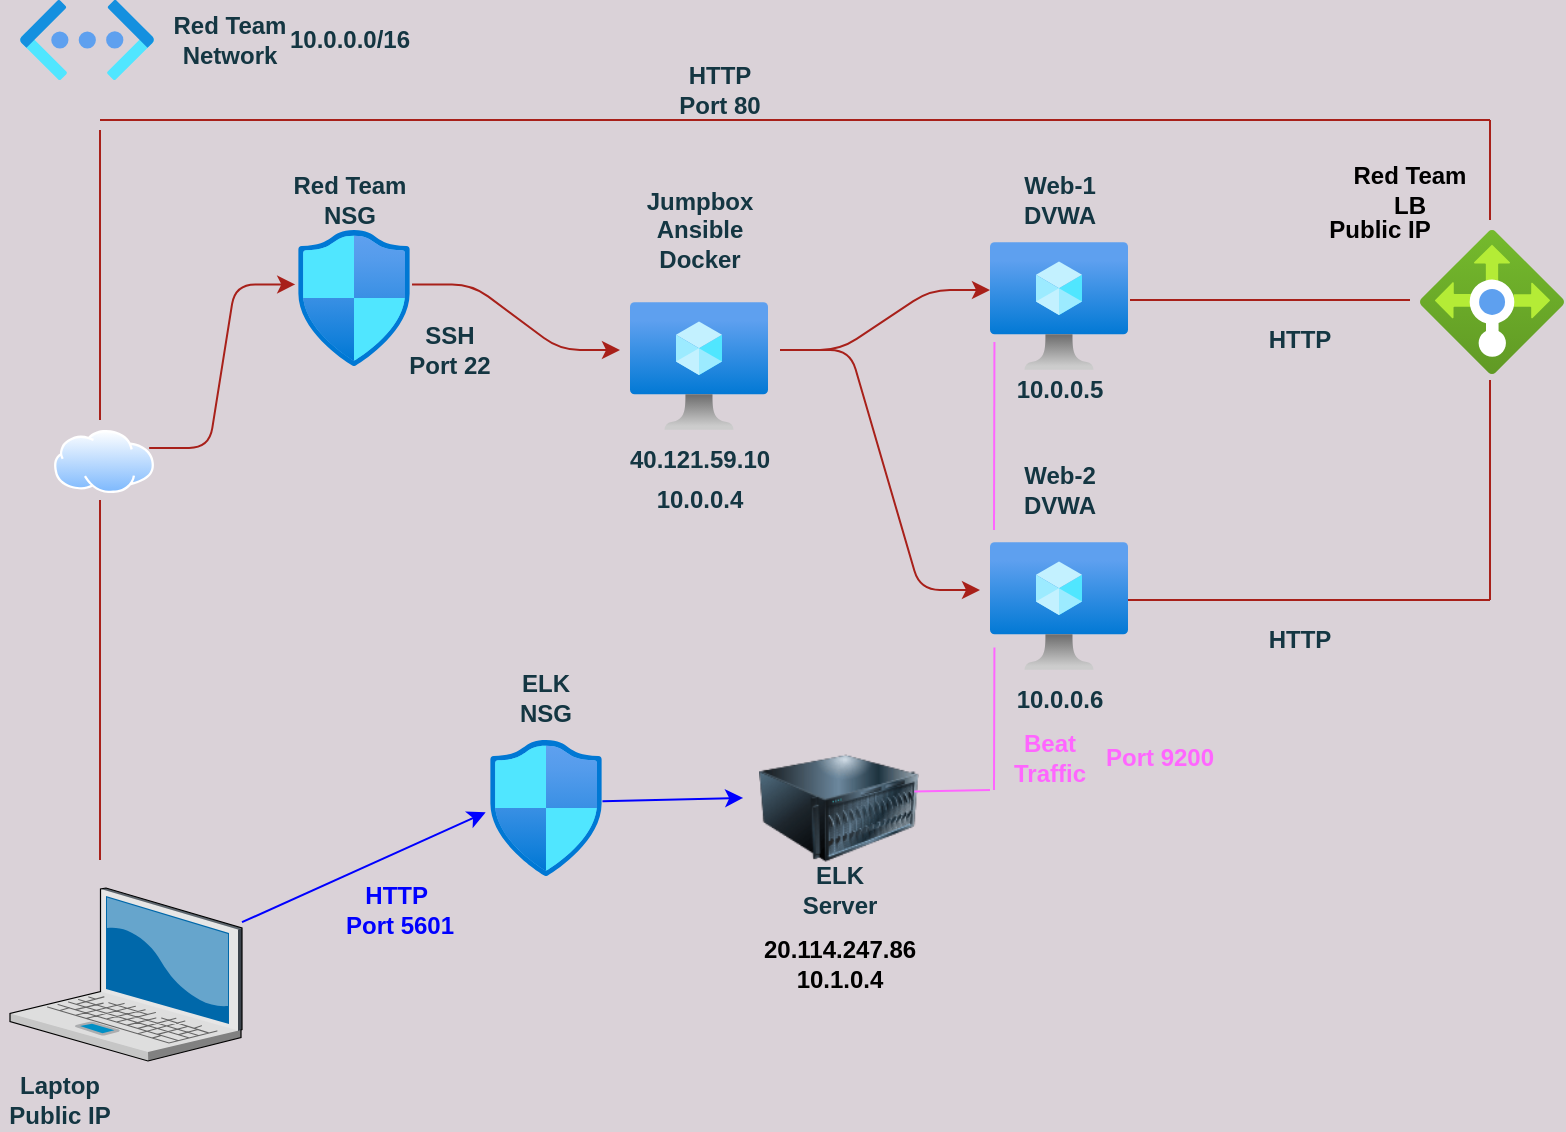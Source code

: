 <mxfile version="17.1.3" type="github"><diagram id="7JgEU1GL1kRXRiRiopfY" name="Page-1"><mxGraphModel dx="1038" dy="571" grid="1" gridSize="5" guides="1" tooltips="1" connect="1" arrows="1" fold="1" page="1" pageScale="1" pageWidth="850" pageHeight="1100" background="#DAD2D8" math="0" shadow="0"><root><mxCell id="0"/><mxCell id="1" parent="0"/><mxCell id="CyG0Yu4v873ZvDSULwRe-1" value="" style="aspect=fixed;html=1;points=[];align=center;image;fontSize=12;image=img/lib/azure2/networking/Load_Balancers.svg;rounded=0;sketch=0;fontColor=#143642;strokeColor=#0F8B8D;fillColor=#FAE5C7;" vertex="1" parent="1"><mxGeometry x="730" y="135" width="72" height="72" as="geometry"/></mxCell><mxCell id="CyG0Yu4v873ZvDSULwRe-2" value="" style="aspect=fixed;html=1;points=[];align=center;image;fontSize=12;image=img/lib/azure2/networking/Virtual_Networks_Classic.svg;rounded=0;sketch=0;fontColor=#143642;strokeColor=#0F8B8D;fillColor=#FAE5C7;" vertex="1" parent="1"><mxGeometry x="30" y="20" width="67" height="40" as="geometry"/></mxCell><mxCell id="CyG0Yu4v873ZvDSULwRe-3" value="&lt;b&gt;Red Team&lt;br&gt;Network&lt;br&gt;&lt;/b&gt;" style="text;html=1;strokeColor=none;fillColor=none;align=center;verticalAlign=middle;whiteSpace=wrap;rounded=0;sketch=0;fontColor=#143642;" vertex="1" parent="1"><mxGeometry x="105" y="25" width="60" height="30" as="geometry"/></mxCell><mxCell id="CyG0Yu4v873ZvDSULwRe-4" value="&lt;b&gt;10.0.0.0/16&lt;/b&gt;" style="text;html=1;strokeColor=none;fillColor=none;align=center;verticalAlign=middle;whiteSpace=wrap;rounded=0;sketch=0;fontColor=#143642;" vertex="1" parent="1"><mxGeometry x="165" y="25" width="60" height="30" as="geometry"/></mxCell><mxCell id="CyG0Yu4v873ZvDSULwRe-5" value="" style="verticalLabelPosition=bottom;sketch=0;aspect=fixed;html=1;verticalAlign=top;strokeColor=none;align=center;outlineConnect=0;shape=mxgraph.citrix.laptop_2;rounded=0;fontColor=#143642;fillColor=#FAE5C7;" vertex="1" parent="1"><mxGeometry x="25" y="464" width="116" height="86.5" as="geometry"/></mxCell><mxCell id="CyG0Yu4v873ZvDSULwRe-6" value="&lt;b&gt;Laptop&lt;br&gt;Public IP&lt;br&gt;&lt;/b&gt;" style="text;html=1;strokeColor=none;fillColor=none;align=center;verticalAlign=middle;whiteSpace=wrap;rounded=0;sketch=0;fontColor=#143642;" vertex="1" parent="1"><mxGeometry x="20" y="555" width="60" height="30" as="geometry"/></mxCell><mxCell id="CyG0Yu4v873ZvDSULwRe-7" value="" style="aspect=fixed;perimeter=ellipsePerimeter;html=1;align=center;shadow=0;dashed=0;spacingTop=3;image;image=img/lib/active_directory/internet_cloud.svg;rounded=0;sketch=0;fontColor=#143642;strokeColor=#0F8B8D;fillColor=#FAE5C7;" vertex="1" parent="1"><mxGeometry x="47" y="235" width="50" height="31.5" as="geometry"/></mxCell><mxCell id="CyG0Yu4v873ZvDSULwRe-8" value="" style="endArrow=none;html=1;rounded=1;sketch=0;fontColor=#143642;strokeColor=#A8201A;fillColor=#FAE5C7;curved=0;" edge="1" parent="1"><mxGeometry width="50" height="50" relative="1" as="geometry"><mxPoint x="70" y="450" as="sourcePoint"/><mxPoint x="70" y="270" as="targetPoint"/></mxGeometry></mxCell><mxCell id="CyG0Yu4v873ZvDSULwRe-9" value="" style="endArrow=none;html=1;rounded=1;sketch=0;fontColor=#143642;strokeColor=#A8201A;fillColor=#FAE5C7;curved=0;" edge="1" parent="1"><mxGeometry width="50" height="50" relative="1" as="geometry"><mxPoint x="70" y="230" as="sourcePoint"/><mxPoint x="70" y="85" as="targetPoint"/></mxGeometry></mxCell><mxCell id="CyG0Yu4v873ZvDSULwRe-10" value="" style="endArrow=none;html=1;rounded=1;sketch=0;fontColor=#143642;strokeColor=#A8201A;fillColor=#FAE5C7;curved=0;" edge="1" parent="1"><mxGeometry width="50" height="50" relative="1" as="geometry"><mxPoint x="70" y="80" as="sourcePoint"/><mxPoint x="765" y="80" as="targetPoint"/></mxGeometry></mxCell><mxCell id="CyG0Yu4v873ZvDSULwRe-11" value="" style="endArrow=none;html=1;rounded=1;sketch=0;fontColor=#143642;strokeColor=#A8201A;fillColor=#FAE5C7;curved=0;" edge="1" parent="1"><mxGeometry width="50" height="50" relative="1" as="geometry"><mxPoint x="765" y="130" as="sourcePoint"/><mxPoint x="765" y="80" as="targetPoint"/></mxGeometry></mxCell><mxCell id="CyG0Yu4v873ZvDSULwRe-12" value="&lt;b&gt;HTTP Port 80&lt;/b&gt;" style="text;html=1;strokeColor=none;fillColor=none;align=center;verticalAlign=middle;whiteSpace=wrap;rounded=0;sketch=0;fontColor=#143642;" vertex="1" parent="1"><mxGeometry x="350" y="50" width="60" height="30" as="geometry"/></mxCell><mxCell id="CyG0Yu4v873ZvDSULwRe-13" value="" style="endArrow=none;html=1;rounded=1;sketch=0;fontColor=#143642;strokeColor=#A8201A;fillColor=#FAE5C7;curved=0;" edge="1" parent="1"><mxGeometry width="50" height="50" relative="1" as="geometry"><mxPoint x="765" y="320" as="sourcePoint"/><mxPoint x="765" y="210" as="targetPoint"/></mxGeometry></mxCell><mxCell id="CyG0Yu4v873ZvDSULwRe-14" value="" style="endArrow=none;html=1;rounded=1;sketch=0;fontColor=#143642;strokeColor=#A8201A;fillColor=#FAE5C7;curved=0;" edge="1" parent="1"><mxGeometry width="50" height="50" relative="1" as="geometry"><mxPoint x="580" y="320" as="sourcePoint"/><mxPoint x="765" y="320" as="targetPoint"/></mxGeometry></mxCell><mxCell id="CyG0Yu4v873ZvDSULwRe-15" value="" style="endArrow=none;html=1;rounded=1;sketch=0;fontColor=#143642;strokeColor=#A8201A;fillColor=#FAE5C7;curved=0;" edge="1" parent="1"><mxGeometry width="50" height="50" relative="1" as="geometry"><mxPoint x="585" y="170" as="sourcePoint"/><mxPoint x="725" y="170" as="targetPoint"/></mxGeometry></mxCell><mxCell id="CyG0Yu4v873ZvDSULwRe-16" value="&lt;b&gt;HTTP&lt;/b&gt;" style="text;html=1;strokeColor=none;fillColor=none;align=center;verticalAlign=middle;whiteSpace=wrap;rounded=0;sketch=0;fontColor=#143642;" vertex="1" parent="1"><mxGeometry x="640" y="175" width="60" height="30" as="geometry"/></mxCell><mxCell id="CyG0Yu4v873ZvDSULwRe-17" value="&lt;b&gt;HTTP&lt;/b&gt;" style="text;html=1;strokeColor=none;fillColor=none;align=center;verticalAlign=middle;whiteSpace=wrap;rounded=0;sketch=0;fontColor=#143642;" vertex="1" parent="1"><mxGeometry x="640" y="325" width="60" height="30" as="geometry"/></mxCell><mxCell id="CyG0Yu4v873ZvDSULwRe-18" value="" style="aspect=fixed;html=1;points=[];align=center;image;fontSize=12;image=img/lib/azure2/compute/Virtual_Machine.svg;rounded=0;sketch=0;fontColor=#143642;strokeColor=#0F8B8D;fillColor=#FAE5C7;" vertex="1" parent="1"><mxGeometry x="515" y="141" width="69" height="64" as="geometry"/></mxCell><mxCell id="CyG0Yu4v873ZvDSULwRe-19" value="" style="aspect=fixed;html=1;points=[];align=center;image;fontSize=12;image=img/lib/azure2/compute/Virtual_Machine.svg;rounded=0;sketch=0;fontColor=#143642;strokeColor=#0F8B8D;fillColor=#FAE5C7;" vertex="1" parent="1"><mxGeometry x="515" y="291" width="69" height="64" as="geometry"/></mxCell><mxCell id="CyG0Yu4v873ZvDSULwRe-20" value="&lt;b&gt;Web-1&lt;br&gt;DVWA&lt;/b&gt;" style="text;html=1;strokeColor=none;fillColor=none;align=center;verticalAlign=middle;whiteSpace=wrap;rounded=0;sketch=0;fontColor=#143642;" vertex="1" parent="1"><mxGeometry x="519.5" y="105" width="60" height="30" as="geometry"/></mxCell><mxCell id="CyG0Yu4v873ZvDSULwRe-21" value="&lt;b&gt;Web-2&lt;br&gt;DVWA&lt;br&gt;&lt;/b&gt;" style="text;html=1;strokeColor=none;fillColor=none;align=center;verticalAlign=middle;whiteSpace=wrap;rounded=0;sketch=0;fontColor=#143642;" vertex="1" parent="1"><mxGeometry x="519.5" y="250" width="60" height="30" as="geometry"/></mxCell><mxCell id="CyG0Yu4v873ZvDSULwRe-22" value="&lt;b&gt;10.0.0.5&lt;/b&gt;" style="text;html=1;strokeColor=none;fillColor=none;align=center;verticalAlign=middle;whiteSpace=wrap;rounded=0;sketch=0;fontColor=#143642;" vertex="1" parent="1"><mxGeometry x="519.5" y="200" width="60" height="30" as="geometry"/></mxCell><mxCell id="CyG0Yu4v873ZvDSULwRe-23" value="&lt;b&gt;10.0.0.6&lt;/b&gt;" style="text;html=1;strokeColor=none;fillColor=none;align=center;verticalAlign=middle;whiteSpace=wrap;rounded=0;sketch=0;fontColor=#143642;" vertex="1" parent="1"><mxGeometry x="519.5" y="355" width="60" height="30" as="geometry"/></mxCell><mxCell id="CyG0Yu4v873ZvDSULwRe-24" value="" style="aspect=fixed;html=1;points=[];align=center;image;fontSize=12;image=img/lib/azure2/networking/Network_Security_Groups.svg;rounded=0;sketch=0;fontColor=#143642;strokeColor=#0F8B8D;fillColor=#FAE5C7;" vertex="1" parent="1"><mxGeometry x="169" y="135" width="56.0" height="68" as="geometry"/></mxCell><mxCell id="CyG0Yu4v873ZvDSULwRe-25" value="&lt;b&gt;Red Team&lt;br&gt;NSG&lt;br&gt;&lt;/b&gt;" style="text;html=1;strokeColor=none;fillColor=none;align=center;verticalAlign=middle;whiteSpace=wrap;rounded=0;sketch=0;fontColor=#143642;" vertex="1" parent="1"><mxGeometry x="165" y="105" width="60" height="30" as="geometry"/></mxCell><mxCell id="CyG0Yu4v873ZvDSULwRe-26" value="" style="edgeStyle=entityRelationEdgeStyle;fontSize=12;html=1;endArrow=classic;rounded=1;sketch=0;fontColor=#143642;strokeColor=#A8201A;fillColor=#FAE5C7;curved=0;exitX=1;exitY=0.25;exitDx=0;exitDy=0;entryX=-0.025;entryY=0.4;entryDx=0;entryDy=0;entryPerimeter=0;endFill=1;" edge="1" parent="1" source="CyG0Yu4v873ZvDSULwRe-7" target="CyG0Yu4v873ZvDSULwRe-24"><mxGeometry width="100" height="100" relative="1" as="geometry"><mxPoint x="375" y="340" as="sourcePoint"/><mxPoint x="475" y="240" as="targetPoint"/></mxGeometry></mxCell><mxCell id="CyG0Yu4v873ZvDSULwRe-27" value="" style="aspect=fixed;html=1;points=[];align=center;image;fontSize=12;image=img/lib/azure2/compute/Virtual_Machine.svg;rounded=0;sketch=0;fontColor=#143642;strokeColor=#0F8B8D;fillColor=#FAE5C7;" vertex="1" parent="1"><mxGeometry x="335" y="171" width="69" height="64" as="geometry"/></mxCell><mxCell id="CyG0Yu4v873ZvDSULwRe-28" value="&lt;b&gt;Jumpbox&lt;br&gt;Ansible&lt;br&gt;Docker&lt;br&gt;&lt;/b&gt;" style="text;html=1;strokeColor=none;fillColor=none;align=center;verticalAlign=middle;whiteSpace=wrap;rounded=0;sketch=0;fontColor=#143642;" vertex="1" parent="1"><mxGeometry x="339.5" y="120" width="60" height="30" as="geometry"/></mxCell><mxCell id="CyG0Yu4v873ZvDSULwRe-29" value="&lt;b&gt;40.121.59.10&lt;/b&gt;" style="text;html=1;strokeColor=none;fillColor=none;align=center;verticalAlign=middle;whiteSpace=wrap;rounded=0;sketch=0;fontColor=#143642;" vertex="1" parent="1"><mxGeometry x="339.5" y="235" width="60" height="30" as="geometry"/></mxCell><mxCell id="CyG0Yu4v873ZvDSULwRe-30" value="&lt;b&gt;10.0.0.4&lt;/b&gt;" style="text;html=1;strokeColor=none;fillColor=none;align=center;verticalAlign=middle;whiteSpace=wrap;rounded=0;sketch=0;fontColor=#143642;" vertex="1" parent="1"><mxGeometry x="339.5" y="255" width="60" height="30" as="geometry"/></mxCell><mxCell id="CyG0Yu4v873ZvDSULwRe-31" value="" style="edgeStyle=entityRelationEdgeStyle;fontSize=12;html=1;endArrow=classic;rounded=1;sketch=0;fontColor=#143642;strokeColor=#A8201A;fillColor=#FAE5C7;curved=0;exitX=1.018;exitY=0.4;exitDx=0;exitDy=0;exitPerimeter=0;endFill=1;" edge="1" parent="1" source="CyG0Yu4v873ZvDSULwRe-24"><mxGeometry width="100" height="100" relative="1" as="geometry"><mxPoint x="375" y="325" as="sourcePoint"/><mxPoint x="330" y="195" as="targetPoint"/></mxGeometry></mxCell><mxCell id="CyG0Yu4v873ZvDSULwRe-32" value="" style="edgeStyle=entityRelationEdgeStyle;fontSize=12;html=1;endArrow=classic;rounded=1;sketch=0;fontColor=#143642;strokeColor=#A8201A;fillColor=#FAE5C7;curved=0;entryX=0;entryY=0.375;entryDx=0;entryDy=0;entryPerimeter=0;endFill=1;" edge="1" parent="1" target="CyG0Yu4v873ZvDSULwRe-18"><mxGeometry width="100" height="100" relative="1" as="geometry"><mxPoint x="410" y="195" as="sourcePoint"/><mxPoint x="475" y="225" as="targetPoint"/></mxGeometry></mxCell><mxCell id="CyG0Yu4v873ZvDSULwRe-33" value="" style="edgeStyle=entityRelationEdgeStyle;fontSize=12;html=1;endArrow=classic;rounded=1;sketch=0;fontColor=#143642;strokeColor=#A8201A;fillColor=#FAE5C7;curved=0;endFill=1;" edge="1" parent="1"><mxGeometry width="100" height="100" relative="1" as="geometry"><mxPoint x="415" y="195" as="sourcePoint"/><mxPoint x="510" y="315" as="targetPoint"/></mxGeometry></mxCell><mxCell id="CyG0Yu4v873ZvDSULwRe-34" value="&lt;b&gt;SSH&lt;br&gt;Port 22&lt;/b&gt;" style="text;html=1;strokeColor=none;fillColor=none;align=center;verticalAlign=middle;whiteSpace=wrap;rounded=0;sketch=0;fontColor=#143642;" vertex="1" parent="1"><mxGeometry x="215" y="180" width="60" height="30" as="geometry"/></mxCell><mxCell id="CyG0Yu4v873ZvDSULwRe-35" value="" style="aspect=fixed;html=1;points=[];align=center;image;fontSize=12;image=img/lib/azure2/networking/Network_Security_Groups.svg;rounded=0;sketch=0;fontColor=#143642;strokeColor=#0F8B8D;fillColor=#FAE5C7;" vertex="1" parent="1"><mxGeometry x="265" y="390" width="56.0" height="68" as="geometry"/></mxCell><mxCell id="CyG0Yu4v873ZvDSULwRe-38" value="&lt;b&gt;ELK&lt;br&gt;NSG&lt;br&gt;&lt;/b&gt;" style="text;html=1;strokeColor=none;fillColor=none;align=center;verticalAlign=middle;whiteSpace=wrap;rounded=0;sketch=0;fontColor=#143642;" vertex="1" parent="1"><mxGeometry x="263" y="354" width="60" height="30" as="geometry"/></mxCell><mxCell id="CyG0Yu4v873ZvDSULwRe-39" value="" style="image;html=1;image=img/lib/clip_art/computers/Server_128x128.png;rounded=0;sketch=0;fontColor=#143642;strokeColor=#0F8B8D;fillColor=#FAE5C7;" vertex="1" parent="1"><mxGeometry x="399.5" y="384" width="80" height="80" as="geometry"/></mxCell><mxCell id="CyG0Yu4v873ZvDSULwRe-40" value="&lt;b&gt;ELK&lt;br&gt;Server&lt;br&gt;&lt;/b&gt;" style="text;html=1;strokeColor=none;fillColor=none;align=center;verticalAlign=middle;whiteSpace=wrap;rounded=0;sketch=0;fontColor=#143642;" vertex="1" parent="1"><mxGeometry x="409.5" y="450" width="60" height="30" as="geometry"/></mxCell><mxCell id="CyG0Yu4v873ZvDSULwRe-41" value="" style="endArrow=none;html=1;rounded=1;sketch=0;fontColor=#143642;strokeColor=#FF66FF;fillColor=#FAE5C7;curved=0;entryX=-0.038;entryY=-0.3;entryDx=0;entryDy=0;entryPerimeter=0;" edge="1" parent="1" target="CyG0Yu4v873ZvDSULwRe-22"><mxGeometry width="50" height="50" relative="1" as="geometry"><mxPoint x="517" y="285" as="sourcePoint"/><mxPoint x="450" y="230" as="targetPoint"/></mxGeometry></mxCell><mxCell id="CyG0Yu4v873ZvDSULwRe-44" value="" style="endArrow=none;html=1;rounded=1;sketch=0;fontColor=#143642;strokeColor=#FF66FF;fillColor=#FAE5C7;curved=0;entryX=0.032;entryY=0.825;entryDx=0;entryDy=0;entryPerimeter=0;" edge="1" parent="1" target="CyG0Yu4v873ZvDSULwRe-19"><mxGeometry width="50" height="50" relative="1" as="geometry"><mxPoint x="517" y="415" as="sourcePoint"/><mxPoint x="450" y="230" as="targetPoint"/></mxGeometry></mxCell><mxCell id="CyG0Yu4v873ZvDSULwRe-45" value="" style="endArrow=none;html=1;rounded=1;sketch=0;fontColor=#143642;strokeColor=#FF66FF;fillColor=#FAE5C7;curved=0;entryX=0.971;entryY=0.397;entryDx=0;entryDy=0;entryPerimeter=0;" edge="1" parent="1" target="CyG0Yu4v873ZvDSULwRe-39"><mxGeometry width="50" height="50" relative="1" as="geometry"><mxPoint x="515" y="415" as="sourcePoint"/><mxPoint x="450" y="230" as="targetPoint"/></mxGeometry></mxCell><mxCell id="CyG0Yu4v873ZvDSULwRe-47" value="&lt;b&gt;&lt;font color=&quot;#ff66ff&quot;&gt;Beat&lt;br&gt;Traffic&lt;/font&gt;&lt;br&gt;&lt;/b&gt;" style="text;html=1;strokeColor=none;fillColor=none;align=center;verticalAlign=middle;whiteSpace=wrap;rounded=0;sketch=0;fontColor=#143642;" vertex="1" parent="1"><mxGeometry x="515" y="384" width="60" height="30" as="geometry"/></mxCell><mxCell id="CyG0Yu4v873ZvDSULwRe-48" value="&lt;font color=&quot;#ff66ff&quot;&gt;&lt;b&gt;Port 9200&lt;/b&gt;&lt;/font&gt;" style="text;html=1;strokeColor=none;fillColor=none;align=center;verticalAlign=middle;whiteSpace=wrap;rounded=0;sketch=0;fontColor=#00FF00;" vertex="1" parent="1"><mxGeometry x="570" y="384" width="60" height="30" as="geometry"/></mxCell><mxCell id="CyG0Yu4v873ZvDSULwRe-49" value="" style="endArrow=classic;html=1;rounded=1;sketch=0;fontColor=#FF66FF;strokeColor=#0000FF;fillColor=#FAE5C7;curved=0;entryX=-0.039;entryY=0.532;entryDx=0;entryDy=0;entryPerimeter=0;" edge="1" parent="1" source="CyG0Yu4v873ZvDSULwRe-5" target="CyG0Yu4v873ZvDSULwRe-35"><mxGeometry width="50" height="50" relative="1" as="geometry"><mxPoint x="400" y="470" as="sourcePoint"/><mxPoint x="450" y="420" as="targetPoint"/></mxGeometry></mxCell><mxCell id="CyG0Yu4v873ZvDSULwRe-51" value="&lt;font color=&quot;#0000ff&quot;&gt;&lt;b&gt;HTTP&amp;nbsp;&lt;br&gt;Port 5601&lt;/b&gt;&lt;br&gt;&lt;/font&gt;" style="text;html=1;strokeColor=none;fillColor=none;align=center;verticalAlign=middle;whiteSpace=wrap;rounded=0;sketch=0;fontColor=#FF66FF;" vertex="1" parent="1"><mxGeometry x="190" y="460" width="60" height="30" as="geometry"/></mxCell><mxCell id="CyG0Yu4v873ZvDSULwRe-53" value="&lt;b&gt;&lt;font color=&quot;#000000&quot;&gt;20.114.247.86&lt;/font&gt;&lt;/b&gt;" style="text;html=1;strokeColor=none;fillColor=none;align=center;verticalAlign=middle;whiteSpace=wrap;rounded=0;sketch=0;fontColor=#0000FF;" vertex="1" parent="1"><mxGeometry x="409.5" y="480" width="60" height="30" as="geometry"/></mxCell><mxCell id="CyG0Yu4v873ZvDSULwRe-55" value="&lt;b&gt;10.1.0.4&lt;/b&gt;" style="text;html=1;strokeColor=none;fillColor=none;align=center;verticalAlign=middle;whiteSpace=wrap;rounded=0;sketch=0;fontColor=#000000;" vertex="1" parent="1"><mxGeometry x="410" y="495" width="60" height="30" as="geometry"/></mxCell><mxCell id="CyG0Yu4v873ZvDSULwRe-56" value="" style="endArrow=classic;html=1;rounded=1;sketch=0;fontColor=#000000;strokeColor=#0000FF;fillColor=#FAE5C7;curved=0;exitX=1.004;exitY=0.45;exitDx=0;exitDy=0;exitPerimeter=0;entryX=-0.099;entryY=0.437;entryDx=0;entryDy=0;entryPerimeter=0;" edge="1" parent="1" source="CyG0Yu4v873ZvDSULwRe-35" target="CyG0Yu4v873ZvDSULwRe-39"><mxGeometry width="50" height="50" relative="1" as="geometry"><mxPoint x="400" y="365" as="sourcePoint"/><mxPoint x="450" y="315" as="targetPoint"/></mxGeometry></mxCell><mxCell id="CyG0Yu4v873ZvDSULwRe-57" value="&lt;b&gt;Red Team&lt;br&gt;LB&lt;br&gt;&lt;/b&gt;" style="text;html=1;strokeColor=none;fillColor=none;align=center;verticalAlign=middle;whiteSpace=wrap;rounded=0;sketch=0;fontColor=#000000;" vertex="1" parent="1"><mxGeometry x="695" y="100" width="60" height="30" as="geometry"/></mxCell><mxCell id="CyG0Yu4v873ZvDSULwRe-58" value="&lt;b&gt;Public IP&lt;/b&gt;" style="text;html=1;strokeColor=none;fillColor=none;align=center;verticalAlign=middle;whiteSpace=wrap;rounded=0;sketch=0;fontColor=#000000;" vertex="1" parent="1"><mxGeometry x="680" y="120" width="60" height="30" as="geometry"/></mxCell></root></mxGraphModel></diagram></mxfile>